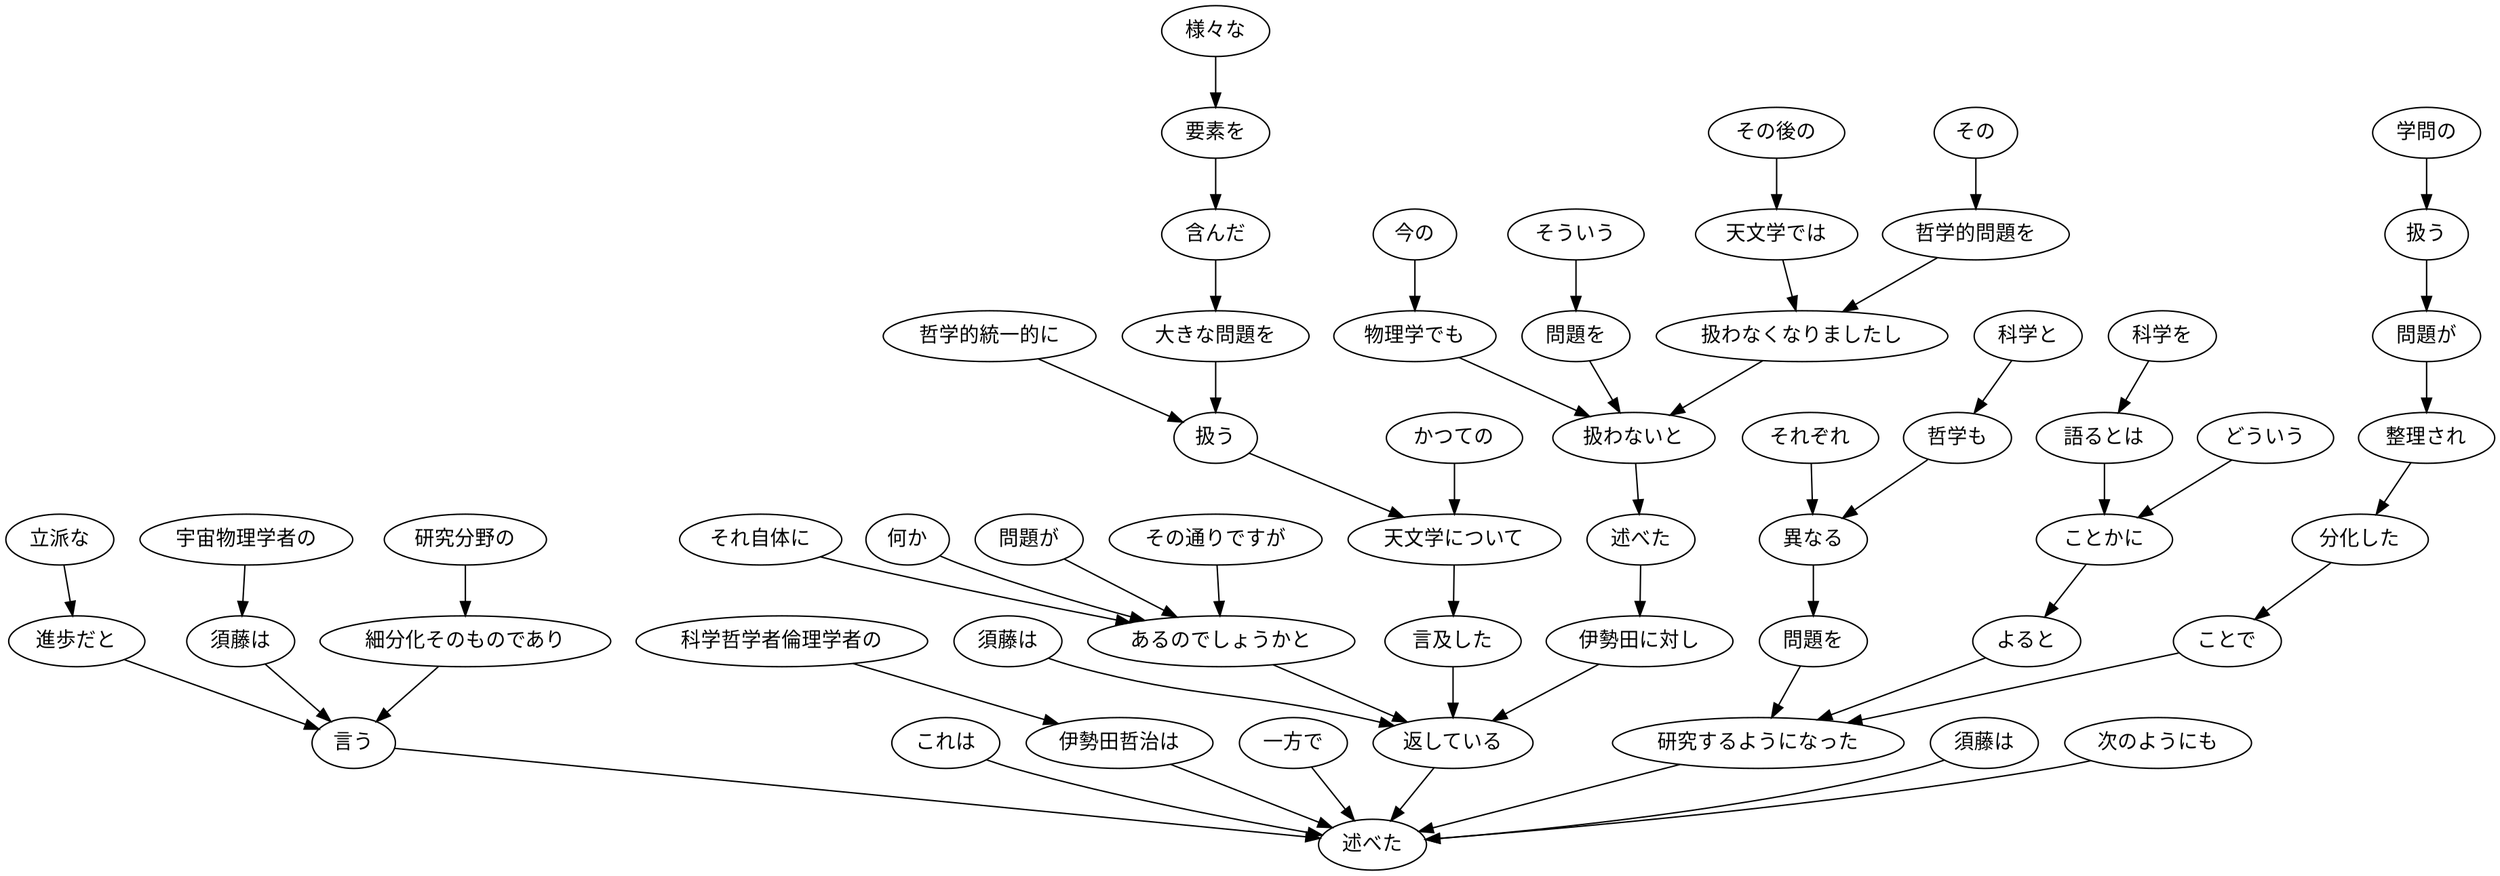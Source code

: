 // ans44
digraph {
	0 [label="科学を"]
	1 [label="語るとは"]
	0 -> 1
	1 [label="語るとは"]
	3 [label="ことかに"]
	1 -> 3
	2 [label="どういう"]
	3 [label="ことかに"]
	2 -> 3
	3 [label="ことかに"]
	4 [label="よると"]
	3 -> 4
	4 [label="よると"]
	16 [label="研究するようになった"]
	4 -> 16
	5 [label="学問の"]
	6 [label="扱う"]
	5 -> 6
	6 [label="扱う"]
	7 [label="問題が"]
	6 -> 7
	7 [label="問題が"]
	8 [label="整理され"]
	7 -> 8
	8 [label="整理され"]
	9 [label="分化した"]
	8 -> 9
	9 [label="分化した"]
	10 [label="ことで"]
	9 -> 10
	10 [label="ことで"]
	16 [label="研究するようになった"]
	10 -> 16
	11 [label="科学と"]
	12 [label="哲学も"]
	11 -> 12
	12 [label="哲学も"]
	14 [label="異なる"]
	12 -> 14
	13 [label="それぞれ"]
	14 [label="異なる"]
	13 -> 14
	14 [label="異なる"]
	15 [label="問題を"]
	14 -> 15
	15 [label="問題を"]
	16 [label="研究するようになった"]
	15 -> 16
	16 [label="研究するようになった"]
	58 [label="述べた"]
	16 -> 58
	17 [label="これは"]
	58 [label="述べた"]
	17 -> 58
	18 [label="研究分野の"]
	19 [label="細分化そのものであり"]
	18 -> 19
	19 [label="細分化そのものであり"]
	24 [label="言う"]
	19 -> 24
	20 [label="立派な"]
	21 [label="進歩だと"]
	20 -> 21
	21 [label="進歩だと"]
	24 [label="言う"]
	21 -> 24
	22 [label="宇宙物理学者の"]
	23 [label="須藤は"]
	22 -> 23
	23 [label="須藤は"]
	24 [label="言う"]
	23 -> 24
	24 [label="言う"]
	58 [label="述べた"]
	24 -> 58
	25 [label="一方で"]
	58 [label="述べた"]
	25 -> 58
	26 [label="科学哲学者倫理学者の"]
	27 [label="伊勢田哲治は"]
	26 -> 27
	27 [label="伊勢田哲治は"]
	58 [label="述べた"]
	27 -> 58
	28 [label="様々な"]
	29 [label="要素を"]
	28 -> 29
	29 [label="要素を"]
	30 [label="含んだ"]
	29 -> 30
	30 [label="含んだ"]
	31 [label="大きな問題を"]
	30 -> 31
	31 [label="大きな問題を"]
	33 [label="扱う"]
	31 -> 33
	32 [label="哲学的統一的に"]
	33 [label="扱う"]
	32 -> 33
	33 [label="扱う"]
	35 [label="天文学について"]
	33 -> 35
	34 [label="かつての"]
	35 [label="天文学について"]
	34 -> 35
	35 [label="天文学について"]
	36 [label="言及した"]
	35 -> 36
	36 [label="言及した"]
	55 [label="返している"]
	36 -> 55
	37 [label="その後の"]
	38 [label="天文学では"]
	37 -> 38
	38 [label="天文学では"]
	41 [label="扱わなくなりましたし"]
	38 -> 41
	39 [label="その"]
	40 [label="哲学的問題を"]
	39 -> 40
	40 [label="哲学的問題を"]
	41 [label="扱わなくなりましたし"]
	40 -> 41
	41 [label="扱わなくなりましたし"]
	46 [label="扱わないと"]
	41 -> 46
	42 [label="今の"]
	43 [label="物理学でも"]
	42 -> 43
	43 [label="物理学でも"]
	46 [label="扱わないと"]
	43 -> 46
	44 [label="そういう"]
	45 [label="問題を"]
	44 -> 45
	45 [label="問題を"]
	46 [label="扱わないと"]
	45 -> 46
	46 [label="扱わないと"]
	47 [label="述べた"]
	46 -> 47
	47 [label="述べた"]
	48 [label="伊勢田に対し"]
	47 -> 48
	48 [label="伊勢田に対し"]
	55 [label="返している"]
	48 -> 55
	49 [label="須藤は"]
	55 [label="返している"]
	49 -> 55
	50 [label="その通りですが"]
	54 [label="あるのでしょうかと"]
	50 -> 54
	51 [label="それ自体に"]
	54 [label="あるのでしょうかと"]
	51 -> 54
	52 [label="何か"]
	54 [label="あるのでしょうかと"]
	52 -> 54
	53 [label="問題が"]
	54 [label="あるのでしょうかと"]
	53 -> 54
	54 [label="あるのでしょうかと"]
	55 [label="返している"]
	54 -> 55
	55 [label="返している"]
	58 [label="述べた"]
	55 -> 58
	56 [label="須藤は"]
	58 [label="述べた"]
	56 -> 58
	57 [label="次のようにも"]
	58 [label="述べた"]
	57 -> 58
}
